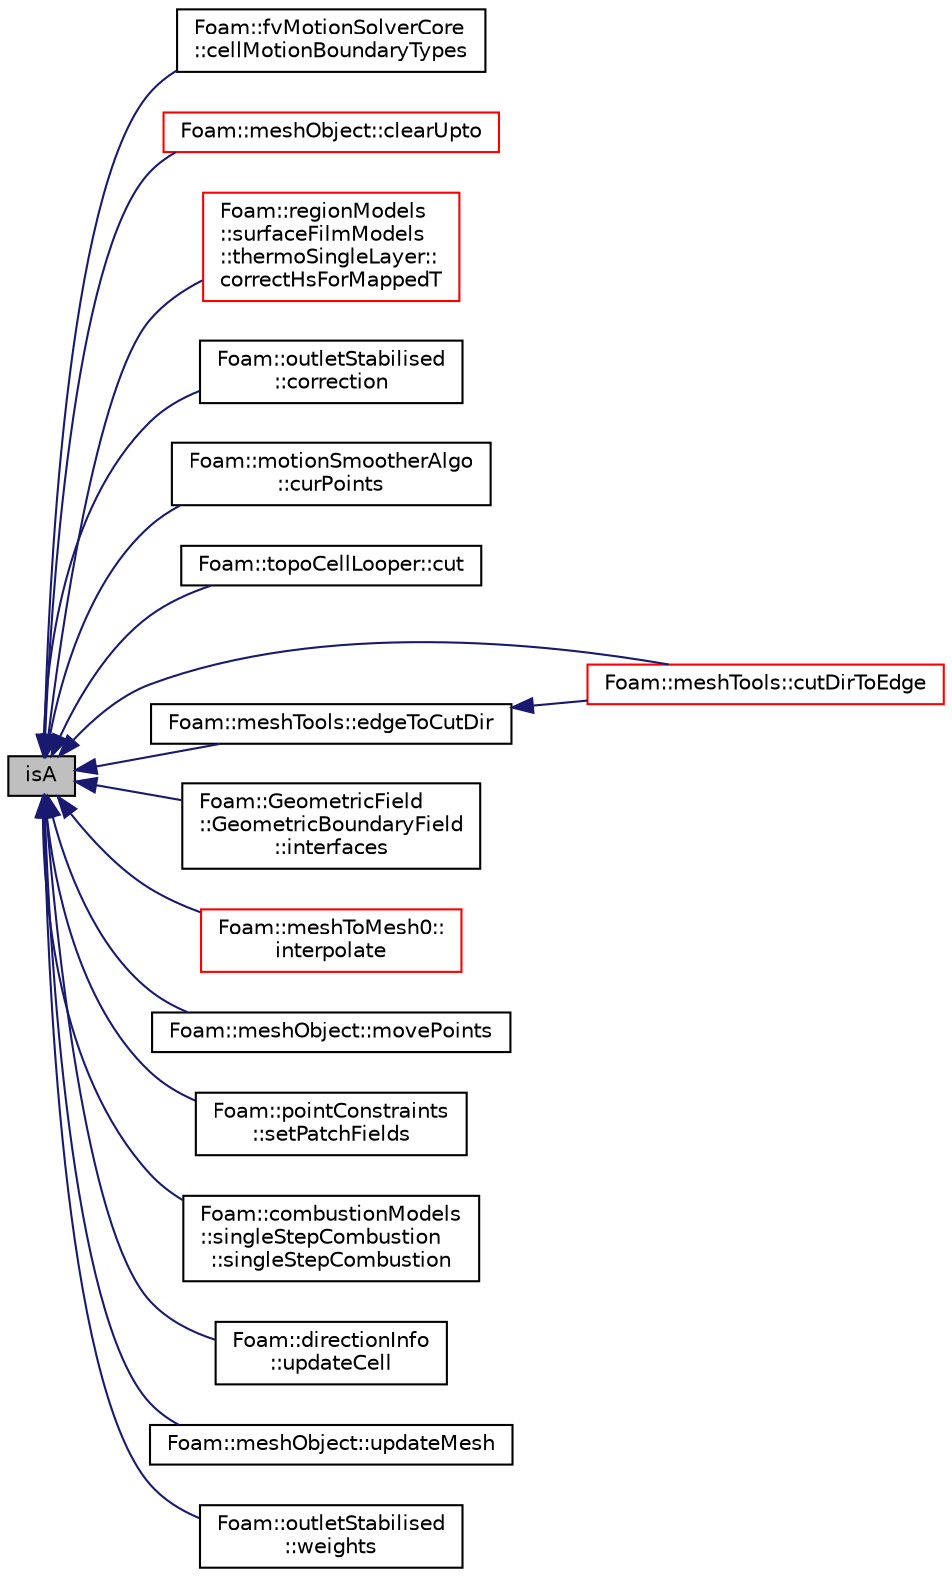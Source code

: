 digraph "isA"
{
  bgcolor="transparent";
  edge [fontname="Helvetica",fontsize="10",labelfontname="Helvetica",labelfontsize="10"];
  node [fontname="Helvetica",fontsize="10",shape=record];
  rankdir="LR";
  Node1 [label="isA",height=0.2,width=0.4,color="black", fillcolor="grey75", style="filled", fontcolor="black"];
  Node1 -> Node2 [dir="back",color="midnightblue",fontsize="10",style="solid",fontname="Helvetica"];
  Node2 [label="Foam::fvMotionSolverCore\l::cellMotionBoundaryTypes",height=0.2,width=0.4,color="black",URL="$a00875.html#a865df08dc3cc4baca8402afa7e7bcc9e"];
  Node1 -> Node3 [dir="back",color="midnightblue",fontsize="10",style="solid",fontname="Helvetica"];
  Node3 [label="Foam::meshObject::clearUpto",height=0.2,width=0.4,color="red",URL="$a01458.html#a0dc06f14bf957cd6ad1714a838338857",tooltip="Clear all meshObject derived from FromType up to (but not including) "];
  Node1 -> Node4 [dir="back",color="midnightblue",fontsize="10",style="solid",fontname="Helvetica"];
  Node4 [label="Foam::regionModels\l::surfaceFilmModels\l::thermoSingleLayer::\lcorrectHsForMappedT",height=0.2,width=0.4,color="red",URL="$a02587.html#af85199505c20475372e6e7e6f12c289f",tooltip="Correct sensible enthalpy for mapped temperature fields. "];
  Node1 -> Node5 [dir="back",color="midnightblue",fontsize="10",style="solid",fontname="Helvetica"];
  Node5 [label="Foam::outletStabilised\l::correction",height=0.2,width=0.4,color="black",URL="$a01740.html#a575a424a2a3d61de0e8d6ad368b61be1",tooltip="Return the explicit correction to the face-interpolate. "];
  Node1 -> Node6 [dir="back",color="midnightblue",fontsize="10",style="solid",fontname="Helvetica"];
  Node6 [label="Foam::motionSmootherAlgo\l::curPoints",height=0.2,width=0.4,color="black",URL="$a01521.html#a897bb9550f17845c9ab361582659cbee",tooltip="Get the current points (oldPoints+scale*displacement) "];
  Node1 -> Node7 [dir="back",color="midnightblue",fontsize="10",style="solid",fontname="Helvetica"];
  Node7 [label="Foam::topoCellLooper::cut",height=0.2,width=0.4,color="black",URL="$a02620.html#a57a0014495f8049ba5a41bc5fba01230",tooltip="Create cut along circumference of cellI. Gets current mesh cuts. "];
  Node1 -> Node8 [dir="back",color="midnightblue",fontsize="10",style="solid",fontname="Helvetica"];
  Node8 [label="Foam::meshTools::cutDirToEdge",height=0.2,width=0.4,color="red",URL="$a10730.html#a56664f3017553939ea9760e96b9e24f2",tooltip="Reverse of edgeToCutDir: given direction find edge bundle and. "];
  Node1 -> Node9 [dir="back",color="midnightblue",fontsize="10",style="solid",fontname="Helvetica"];
  Node9 [label="Foam::meshTools::edgeToCutDir",height=0.2,width=0.4,color="black",URL="$a10730.html#aaae026ffd1b269c8a220c6bb1bc95fa7",tooltip="Given edge on hex find all &#39;parallel&#39; (i.e. non-connected) "];
  Node9 -> Node8 [dir="back",color="midnightblue",fontsize="10",style="solid",fontname="Helvetica"];
  Node1 -> Node10 [dir="back",color="midnightblue",fontsize="10",style="solid",fontname="Helvetica"];
  Node10 [label="Foam::GeometricField\l::GeometricBoundaryField\l::interfaces",height=0.2,width=0.4,color="black",URL="$a00912.html#a3a1ef4a53bac020e201d4cb80eedd462",tooltip="Return a list of pointers for each patch field with only those. "];
  Node1 -> Node11 [dir="back",color="midnightblue",fontsize="10",style="solid",fontname="Helvetica"];
  Node11 [label="Foam::meshToMesh0::\linterpolate",height=0.2,width=0.4,color="red",URL="$a01466.html#a6fce70ab4c4920304ea62c241d81ba57",tooltip="Interpolate volume field. "];
  Node1 -> Node12 [dir="back",color="midnightblue",fontsize="10",style="solid",fontname="Helvetica"];
  Node12 [label="Foam::meshObject::movePoints",height=0.2,width=0.4,color="black",URL="$a01458.html#a1f0776a32a30d50c5b33489cb05f4d11"];
  Node1 -> Node13 [dir="back",color="midnightblue",fontsize="10",style="solid",fontname="Helvetica"];
  Node13 [label="Foam::pointConstraints\l::setPatchFields",height=0.2,width=0.4,color="black",URL="$a01860.html#a1b6bb2c50c9e39688aa71d2263865d68",tooltip="Helper: set patchField values from internal values (on. "];
  Node1 -> Node14 [dir="back",color="midnightblue",fontsize="10",style="solid",fontname="Helvetica"];
  Node14 [label="Foam::combustionModels\l::singleStepCombustion\l::singleStepCombustion",height=0.2,width=0.4,color="black",URL="$a02310.html#af3e937cb44c8c931104ec26262c7e869",tooltip="Construct from components. "];
  Node1 -> Node15 [dir="back",color="midnightblue",fontsize="10",style="solid",fontname="Helvetica"];
  Node15 [label="Foam::directionInfo\l::updateCell",height=0.2,width=0.4,color="black",URL="$a00536.html#a590b938e5b9283bf1d9f095803dba398",tooltip="Influence of neighbouring face. "];
  Node1 -> Node16 [dir="back",color="midnightblue",fontsize="10",style="solid",fontname="Helvetica"];
  Node16 [label="Foam::meshObject::updateMesh",height=0.2,width=0.4,color="black",URL="$a01458.html#a35d9e31943796db6cf19e39e089af8c2"];
  Node1 -> Node17 [dir="back",color="midnightblue",fontsize="10",style="solid",fontname="Helvetica"];
  Node17 [label="Foam::outletStabilised\l::weights",height=0.2,width=0.4,color="black",URL="$a01740.html#a845f807ae2621854059e313269e7895a",tooltip="Return the interpolation weighting factors. "];
}
